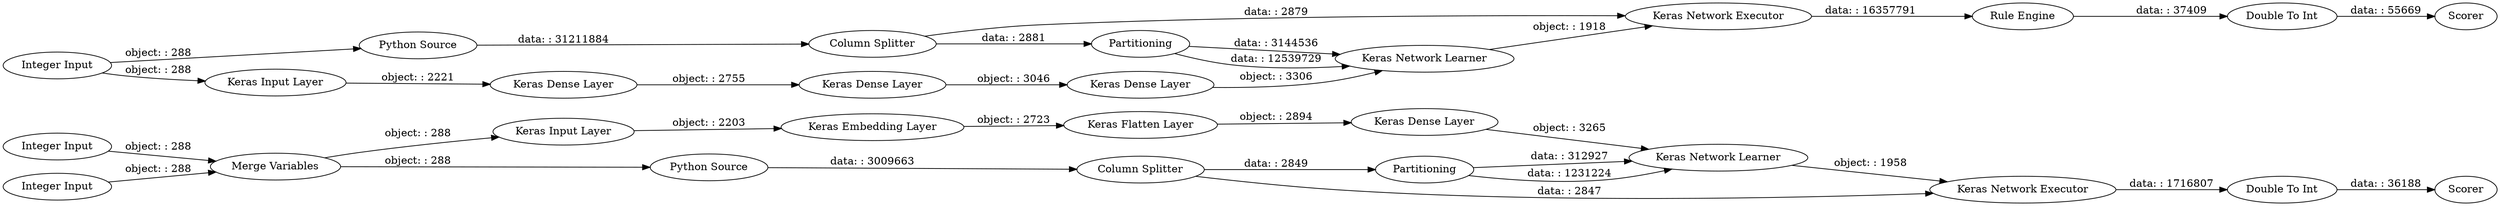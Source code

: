 digraph {
	"-4018429112131322993_284" [label="Keras Network Executor"]
	"-4018429112131322993_259" [label="Integer Input"]
	"-4018429112131322993_260" [label="Python Source"]
	"-4018429112131322993_269" [label=Partitioning]
	"-4018429112131322993_274" [label="Integer Input"]
	"-4018429112131322993_285" [label="Double To Int"]
	"-4018429112131322993_281" [label="Keras Dense Layer"]
	"-4018429112131322993_266" [label="Keras Network Learner"]
	"-4018429112131322993_268" [label="Column Splitter"]
	"-4018429112131322993_275" [label="Integer Input"]
	"-4018429112131322993_279" [label="Merge Variables"]
	"-4018429112131322993_265" [label="Keras Dense Layer"]
	"-4018429112131322993_277" [label="Keras Input Layer"]
	"-4018429112131322993_276" [label="Keras Embedding Layer"]
	"-4018429112131322993_267" [label="Column Splitter"]
	"-4018429112131322993_271" [label="Rule Engine"]
	"-4018429112131322993_264" [label="Keras Dense Layer"]
	"-4018429112131322993_270" [label="Keras Network Executor"]
	"-4018429112131322993_286" [label=Scorer]
	"-4018429112131322993_283" [label=Partitioning]
	"-4018429112131322993_263" [label="Keras Dense Layer"]
	"-4018429112131322993_272" [label=Scorer]
	"-4018429112131322993_282" [label="Keras Network Learner"]
	"-4018429112131322993_261" [label="Python Source"]
	"-4018429112131322993_262" [label="Keras Input Layer"]
	"-4018429112131322993_273" [label="Double To Int"]
	"-4018429112131322993_280" [label="Keras Flatten Layer"]
	"-4018429112131322993_279" -> "-4018429112131322993_277" [label="object: : 288"]
	"-4018429112131322993_269" -> "-4018429112131322993_266" [label="data: : 12539729"]
	"-4018429112131322993_263" -> "-4018429112131322993_264" [label="object: : 2755"]
	"-4018429112131322993_271" -> "-4018429112131322993_273" [label="data: : 37409"]
	"-4018429112131322993_262" -> "-4018429112131322993_263" [label="object: : 2221"]
	"-4018429112131322993_268" -> "-4018429112131322993_270" [label="data: : 2879"]
	"-4018429112131322993_277" -> "-4018429112131322993_276" [label="object: : 2203"]
	"-4018429112131322993_282" -> "-4018429112131322993_284" [label="object: : 1958"]
	"-4018429112131322993_267" -> "-4018429112131322993_284" [label="data: : 2847"]
	"-4018429112131322993_273" -> "-4018429112131322993_272" [label="data: : 55669"]
	"-4018429112131322993_269" -> "-4018429112131322993_266" [label="data: : 3144536"]
	"-4018429112131322993_280" -> "-4018429112131322993_281" [label="object: : 2894"]
	"-4018429112131322993_260" -> "-4018429112131322993_268" [label="data: : 31211884"]
	"-4018429112131322993_264" -> "-4018429112131322993_265" [label="object: : 3046"]
	"-4018429112131322993_268" -> "-4018429112131322993_269" [label="data: : 2881"]
	"-4018429112131322993_284" -> "-4018429112131322993_285" [label="data: : 1716807"]
	"-4018429112131322993_281" -> "-4018429112131322993_282" [label="object: : 3265"]
	"-4018429112131322993_270" -> "-4018429112131322993_271" [label="data: : 16357791"]
	"-4018429112131322993_259" -> "-4018429112131322993_262" [label="object: : 288"]
	"-4018429112131322993_267" -> "-4018429112131322993_283" [label="data: : 2849"]
	"-4018429112131322993_274" -> "-4018429112131322993_279" [label="object: : 288"]
	"-4018429112131322993_283" -> "-4018429112131322993_282" [label="data: : 312927"]
	"-4018429112131322993_276" -> "-4018429112131322993_280" [label="object: : 2723"]
	"-4018429112131322993_261" -> "-4018429112131322993_267" [label="data: : 3009663"]
	"-4018429112131322993_275" -> "-4018429112131322993_279" [label="object: : 288"]
	"-4018429112131322993_265" -> "-4018429112131322993_266" [label="object: : 3306"]
	"-4018429112131322993_279" -> "-4018429112131322993_261" [label="object: : 288"]
	"-4018429112131322993_283" -> "-4018429112131322993_282" [label="data: : 1231224"]
	"-4018429112131322993_285" -> "-4018429112131322993_286" [label="data: : 36188"]
	"-4018429112131322993_259" -> "-4018429112131322993_260" [label="object: : 288"]
	"-4018429112131322993_266" -> "-4018429112131322993_270" [label="object: : 1918"]
	rankdir=LR
}
